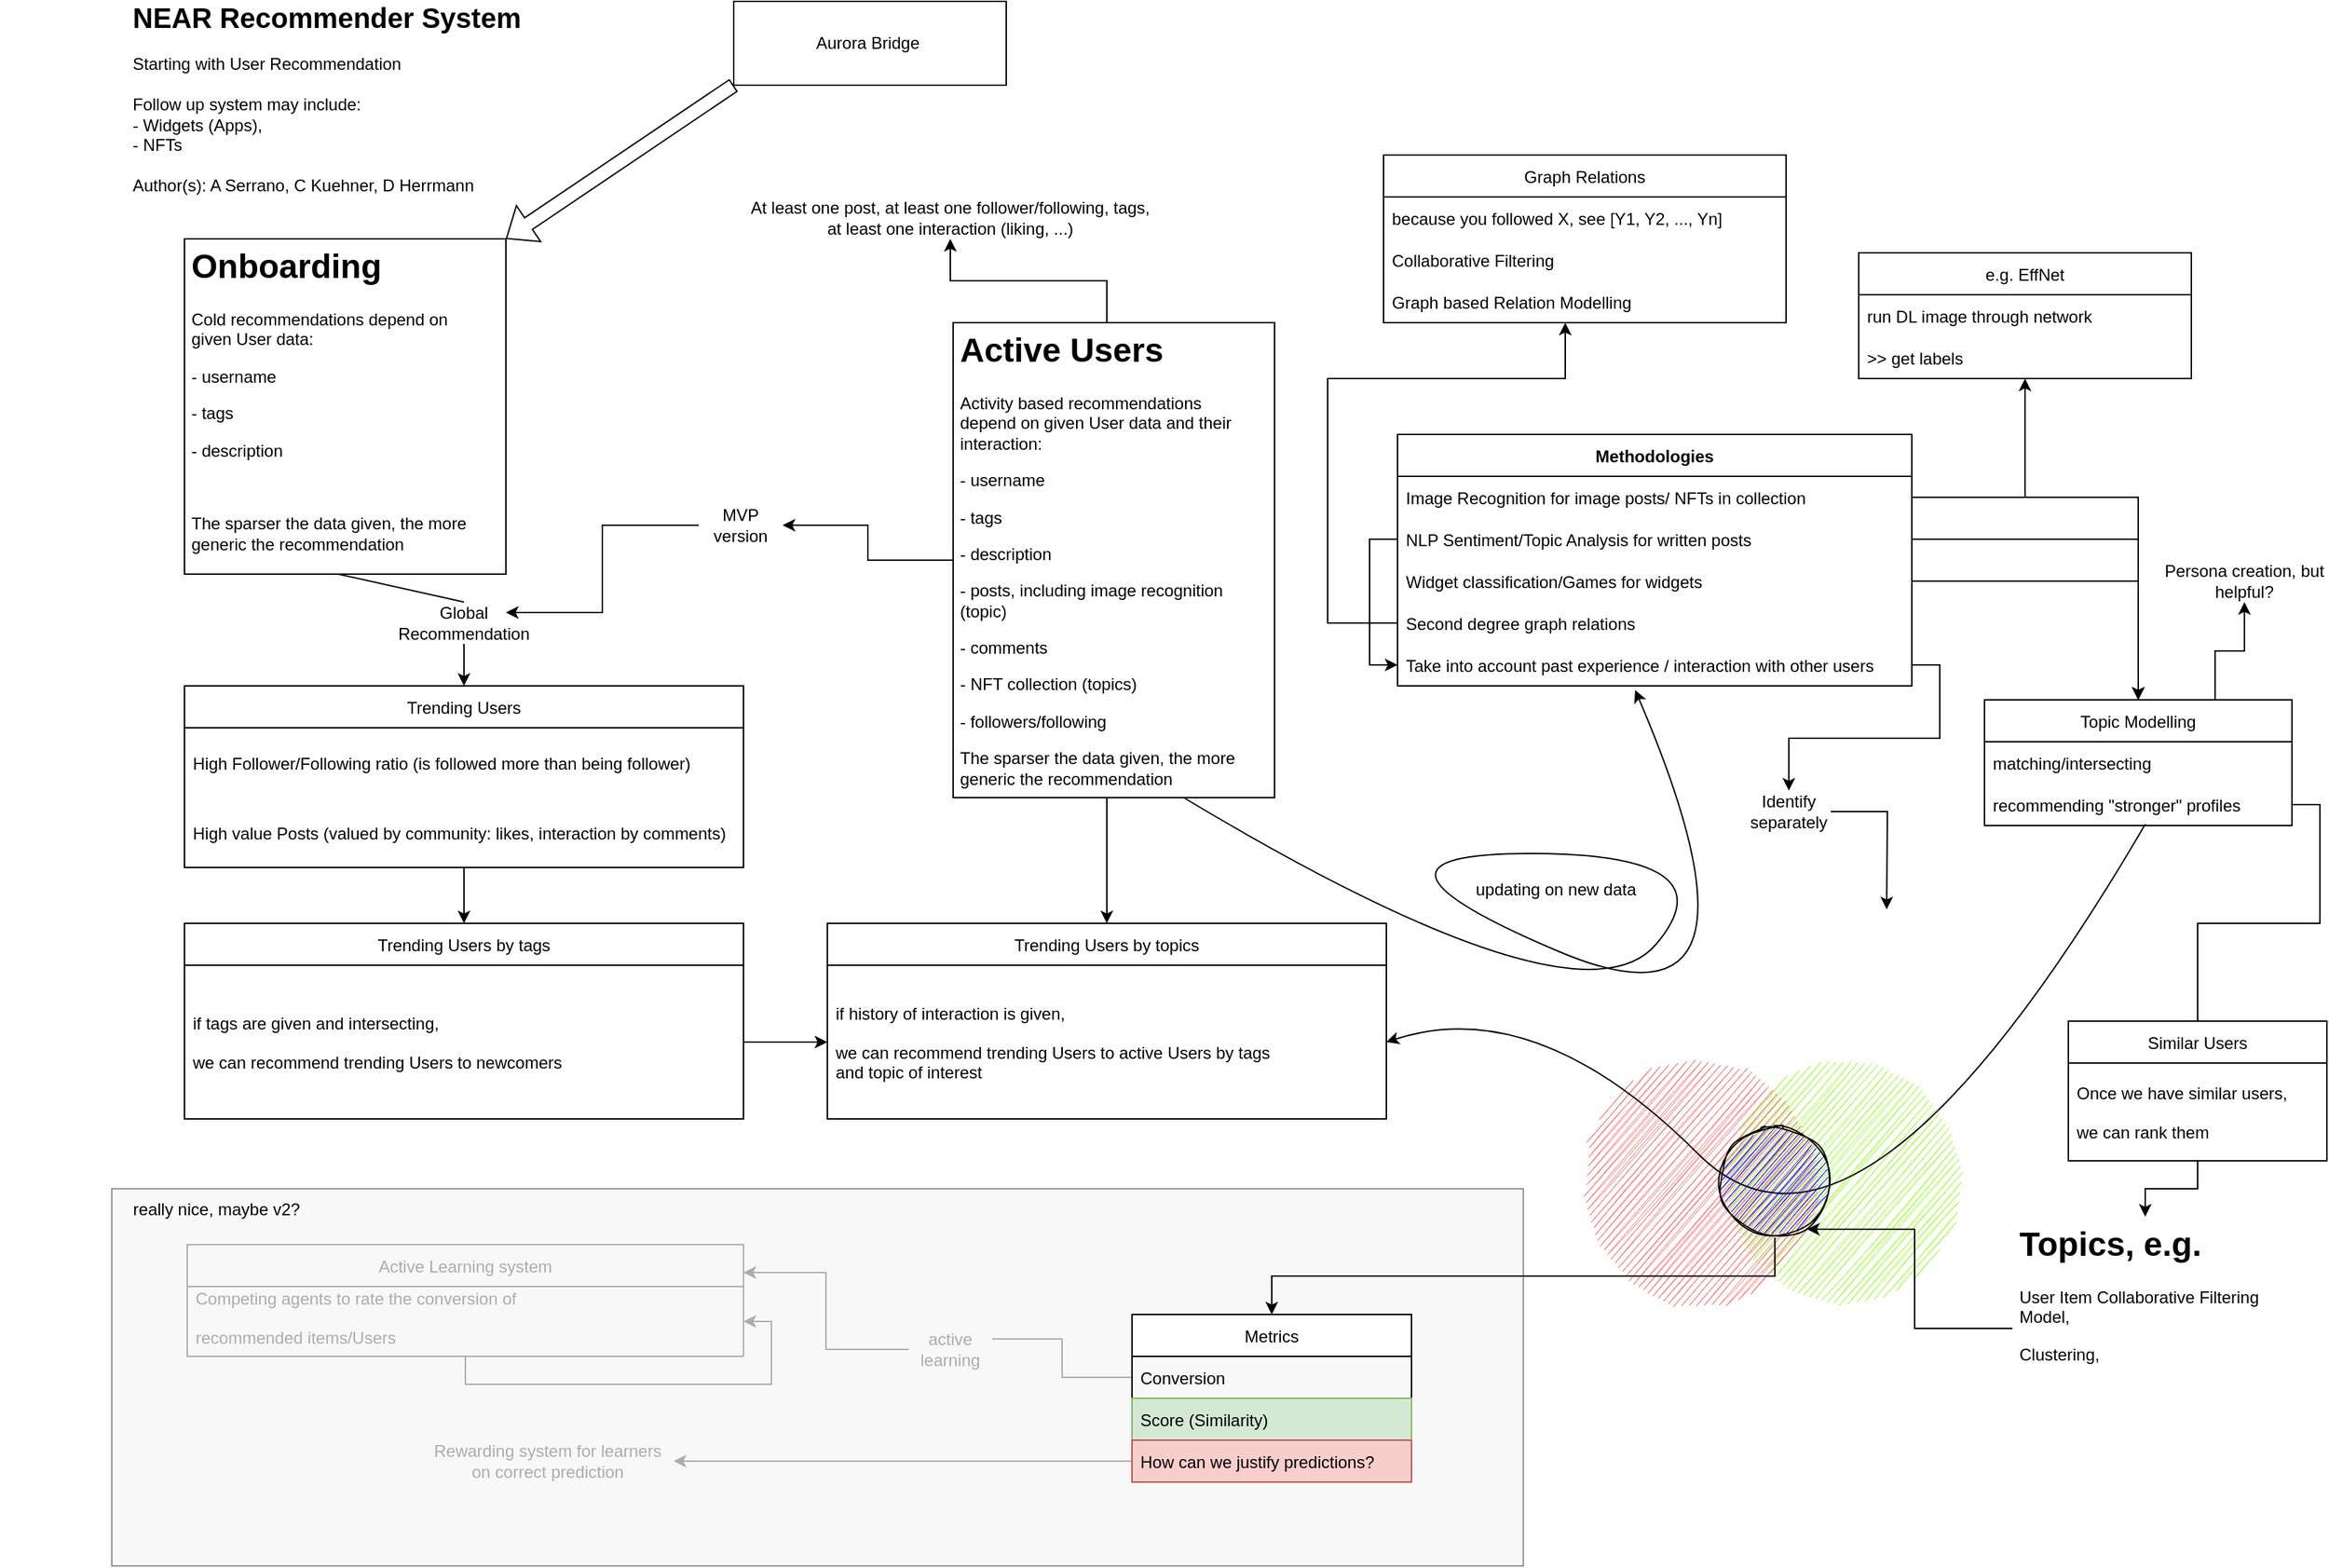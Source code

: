<mxfile version="21.1.5" type="github" pages="2">
  <diagram id="LrehfFlCL_miOeviWvcQ" name="Main">
    <mxGraphModel dx="4288" dy="1320" grid="1" gridSize="10" guides="1" tooltips="1" connect="1" arrows="1" fold="1" page="1" pageScale="1" pageWidth="1654" pageHeight="1169" math="0" shadow="0">
      <root>
        <mxCell id="0" />
        <mxCell id="1" parent="0" />
        <mxCell id="aVFXKrY4T-fykUxstb7x-1" style="edgeStyle=orthogonalEdgeStyle;rounded=0;orthogonalLoop=1;jettySize=auto;html=1;fontSize=12;" parent="1" source="aVFXKrY4T-fykUxstb7x-2" target="aVFXKrY4T-fykUxstb7x-7" edge="1">
          <mxGeometry relative="1" as="geometry">
            <mxPoint x="302" y="690" as="targetPoint" />
          </mxGeometry>
        </mxCell>
        <mxCell id="aVFXKrY4T-fykUxstb7x-2" value="Trending Users" style="swimlane;fontStyle=0;childLayout=stackLayout;horizontal=1;startSize=30;horizontalStack=0;resizeParent=1;resizeParentMax=0;resizeLast=0;collapsible=1;marginBottom=0;fontSize=12;" parent="1" vertex="1">
          <mxGeometry x="102" y="520" width="400" height="130" as="geometry" />
        </mxCell>
        <mxCell id="aVFXKrY4T-fykUxstb7x-3" value="High Follower/Following ratio (is followed more than being follower)" style="text;strokeColor=none;fillColor=none;align=left;verticalAlign=middle;spacingLeft=4;spacingRight=4;overflow=hidden;points=[[0,0.5],[1,0.5]];portConstraint=eastwest;rotatable=0;fontSize=12;" parent="aVFXKrY4T-fykUxstb7x-2" vertex="1">
          <mxGeometry y="30" width="400" height="50" as="geometry" />
        </mxCell>
        <mxCell id="aVFXKrY4T-fykUxstb7x-4" value="High value Posts (valued by community: likes, interaction by comments)" style="text;strokeColor=none;fillColor=none;align=left;verticalAlign=middle;spacingLeft=4;spacingRight=4;overflow=hidden;points=[[0,0.5],[1,0.5]];portConstraint=eastwest;rotatable=0;fontSize=12;" parent="aVFXKrY4T-fykUxstb7x-2" vertex="1">
          <mxGeometry y="80" width="400" height="50" as="geometry" />
        </mxCell>
        <mxCell id="aVFXKrY4T-fykUxstb7x-5" value="&lt;div&gt;&lt;b&gt;&lt;font style=&quot;font-size: 20px;&quot;&gt;NEAR Recommender System&lt;br&gt;&lt;/font&gt;&lt;/b&gt;&lt;/div&gt;&lt;div&gt;&lt;br&gt;&lt;/div&gt;&lt;div&gt;Starting with User Recommendation&lt;/div&gt;&lt;div&gt;&lt;br&gt;&lt;/div&gt;&lt;div&gt;Follow up system may include:&lt;/div&gt;&lt;div&gt;- Widgets (Apps),&lt;/div&gt;&lt;div&gt;- NFTs&lt;/div&gt;&lt;div&gt;&lt;br&gt;&lt;/div&gt;&lt;div&gt;Author(s): A Serrano, C Kuehner, D Herrmann&lt;br&gt;&lt;/div&gt;" style="text;html=1;strokeColor=none;fillColor=none;spacing=5;spacingTop=-20;whiteSpace=wrap;overflow=hidden;rounded=0;fontSize=12;" parent="1" vertex="1">
          <mxGeometry x="60" y="40" width="300" height="140" as="geometry" />
        </mxCell>
        <mxCell id="aVFXKrY4T-fykUxstb7x-6" value="" style="endArrow=classic;html=1;rounded=0;fontSize=12;entryX=0.5;entryY=0;entryDx=0;entryDy=0;exitX=0.5;exitY=1;exitDx=0;exitDy=0;startArrow=none;" parent="1" source="aVFXKrY4T-fykUxstb7x-50" target="aVFXKrY4T-fykUxstb7x-2" edge="1">
          <mxGeometry width="50" height="50" relative="1" as="geometry">
            <mxPoint x="402" y="420" as="sourcePoint" />
            <mxPoint x="452" y="370" as="targetPoint" />
          </mxGeometry>
        </mxCell>
        <mxCell id="aVFXKrY4T-fykUxstb7x-7" value="Trending Users by tags" style="swimlane;fontStyle=0;childLayout=stackLayout;horizontal=1;startSize=30;horizontalStack=0;resizeParent=1;resizeParentMax=0;resizeLast=0;collapsible=1;marginBottom=0;fontSize=12;" parent="1" vertex="1">
          <mxGeometry x="102" y="690" width="400" height="140" as="geometry" />
        </mxCell>
        <mxCell id="aVFXKrY4T-fykUxstb7x-8" value="if tags are given and intersecting, &#xa;&#xa;we can recommend trending Users to newcomers" style="text;strokeColor=none;fillColor=none;align=left;verticalAlign=middle;spacingLeft=4;spacingRight=4;overflow=hidden;points=[[0,0.5],[1,0.5]];portConstraint=eastwest;rotatable=0;fontSize=12;" parent="aVFXKrY4T-fykUxstb7x-7" vertex="1">
          <mxGeometry y="30" width="400" height="110" as="geometry" />
        </mxCell>
        <mxCell id="aVFXKrY4T-fykUxstb7x-9" value="Trending Users by topics" style="swimlane;fontStyle=0;childLayout=stackLayout;horizontal=1;startSize=30;horizontalStack=0;resizeParent=1;resizeParentMax=0;resizeLast=0;collapsible=1;marginBottom=0;fontSize=12;" parent="1" vertex="1">
          <mxGeometry x="562" y="690" width="400" height="140" as="geometry" />
        </mxCell>
        <mxCell id="aVFXKrY4T-fykUxstb7x-10" value="if history of interaction is given, &#xa;&#xa;we can recommend trending Users to active Users by tags&#xa;and topic of interest" style="text;strokeColor=none;fillColor=none;align=left;verticalAlign=middle;spacingLeft=4;spacingRight=4;overflow=hidden;points=[[0,0.5],[1,0.5]];portConstraint=eastwest;rotatable=0;fontSize=12;" parent="aVFXKrY4T-fykUxstb7x-9" vertex="1">
          <mxGeometry y="30" width="400" height="110" as="geometry" />
        </mxCell>
        <mxCell id="aVFXKrY4T-fykUxstb7x-11" style="edgeStyle=orthogonalEdgeStyle;rounded=0;orthogonalLoop=1;jettySize=auto;html=1;fontSize=12;" parent="1" source="aVFXKrY4T-fykUxstb7x-8" target="aVFXKrY4T-fykUxstb7x-10" edge="1">
          <mxGeometry relative="1" as="geometry" />
        </mxCell>
        <mxCell id="aVFXKrY4T-fykUxstb7x-12" style="edgeStyle=orthogonalEdgeStyle;rounded=0;orthogonalLoop=1;jettySize=auto;html=1;fontSize=12;" parent="1" source="aVFXKrY4T-fykUxstb7x-44" target="aVFXKrY4T-fykUxstb7x-9" edge="1">
          <mxGeometry relative="1" as="geometry" />
        </mxCell>
        <mxCell id="aVFXKrY4T-fykUxstb7x-13" value="Active Learning system" style="swimlane;fontStyle=0;childLayout=stackLayout;horizontal=1;startSize=30;horizontalStack=0;resizeParent=1;resizeParentMax=0;resizeLast=0;collapsible=1;marginBottom=0;fontSize=12;shadow=0;sketch=0;swimlaneLine=1;glass=0;" parent="1" vertex="1">
          <mxGeometry x="104" y="920" width="398" height="80" as="geometry" />
        </mxCell>
        <mxCell id="aVFXKrY4T-fykUxstb7x-14" value="Competing agents to rate the conversion of &#xa;&#xa;recommended items/Users&#xa;" style="text;strokeColor=none;fillColor=none;align=left;verticalAlign=middle;spacingLeft=4;spacingRight=4;overflow=hidden;points=[[0,0.5],[1,0.5]];portConstraint=eastwest;rotatable=0;fontSize=12;" parent="aVFXKrY4T-fykUxstb7x-13" vertex="1">
          <mxGeometry y="30" width="398" height="50" as="geometry" />
        </mxCell>
        <mxCell id="aVFXKrY4T-fykUxstb7x-15" style="edgeStyle=orthogonalEdgeStyle;rounded=0;orthogonalLoop=1;jettySize=auto;html=1;fontSize=12;" parent="aVFXKrY4T-fykUxstb7x-13" source="aVFXKrY4T-fykUxstb7x-13" target="aVFXKrY4T-fykUxstb7x-14" edge="1">
          <mxGeometry relative="1" as="geometry" />
        </mxCell>
        <mxCell id="aVFXKrY4T-fykUxstb7x-16" value="Methodologies" style="swimlane;fontStyle=1;childLayout=stackLayout;horizontal=1;startSize=30;horizontalStack=0;resizeParent=1;resizeParentMax=0;resizeLast=0;collapsible=1;marginBottom=0;fontSize=12;" parent="1" vertex="1">
          <mxGeometry x="970" y="340" width="368" height="180" as="geometry" />
        </mxCell>
        <mxCell id="aVFXKrY4T-fykUxstb7x-17" value="Image Recognition for image posts/ NFTs in collection" style="text;strokeColor=none;fillColor=none;align=left;verticalAlign=middle;spacingLeft=4;spacingRight=4;overflow=hidden;points=[[0,0.5],[1,0.5]];portConstraint=eastwest;rotatable=0;fontSize=12;" parent="aVFXKrY4T-fykUxstb7x-16" vertex="1">
          <mxGeometry y="30" width="368" height="30" as="geometry" />
        </mxCell>
        <mxCell id="aVFXKrY4T-fykUxstb7x-18" style="edgeStyle=orthogonalEdgeStyle;rounded=0;orthogonalLoop=1;jettySize=auto;html=1;entryX=0;entryY=0.5;entryDx=0;entryDy=0;fontSize=12;" parent="aVFXKrY4T-fykUxstb7x-16" source="aVFXKrY4T-fykUxstb7x-19" target="aVFXKrY4T-fykUxstb7x-22" edge="1">
          <mxGeometry relative="1" as="geometry" />
        </mxCell>
        <mxCell id="aVFXKrY4T-fykUxstb7x-19" value="NLP Sentiment/Topic Analysis for written posts" style="text;strokeColor=none;fillColor=none;align=left;verticalAlign=middle;spacingLeft=4;spacingRight=4;overflow=hidden;points=[[0,0.5],[1,0.5]];portConstraint=eastwest;rotatable=0;fontSize=12;" parent="aVFXKrY4T-fykUxstb7x-16" vertex="1">
          <mxGeometry y="60" width="368" height="30" as="geometry" />
        </mxCell>
        <mxCell id="aVFXKrY4T-fykUxstb7x-20" value="Widget classification/Games for widgets" style="text;strokeColor=none;fillColor=none;align=left;verticalAlign=middle;spacingLeft=4;spacingRight=4;overflow=hidden;points=[[0,0.5],[1,0.5]];portConstraint=eastwest;rotatable=0;fontSize=12;" parent="aVFXKrY4T-fykUxstb7x-16" vertex="1">
          <mxGeometry y="90" width="368" height="30" as="geometry" />
        </mxCell>
        <mxCell id="aVFXKrY4T-fykUxstb7x-21" value="Second degree graph relations" style="text;strokeColor=none;fillColor=none;align=left;verticalAlign=middle;spacingLeft=4;spacingRight=4;overflow=hidden;points=[[0,0.5],[1,0.5]];portConstraint=eastwest;rotatable=0;fontSize=12;" parent="aVFXKrY4T-fykUxstb7x-16" vertex="1">
          <mxGeometry y="120" width="368" height="30" as="geometry" />
        </mxCell>
        <mxCell id="aVFXKrY4T-fykUxstb7x-22" value="Take into account past experience / interaction with other users" style="text;strokeColor=none;fillColor=none;align=left;verticalAlign=middle;spacingLeft=4;spacingRight=4;overflow=hidden;points=[[0,0.5],[1,0.5]];portConstraint=eastwest;rotatable=0;fontSize=12;" parent="aVFXKrY4T-fykUxstb7x-16" vertex="1">
          <mxGeometry y="150" width="368" height="30" as="geometry" />
        </mxCell>
        <mxCell id="aVFXKrY4T-fykUxstb7x-23" style="edgeStyle=orthogonalEdgeStyle;rounded=0;orthogonalLoop=1;jettySize=auto;html=1;exitX=0.75;exitY=0;exitDx=0;exitDy=0;fontSize=12;" parent="1" source="aVFXKrY4T-fykUxstb7x-24" target="aVFXKrY4T-fykUxstb7x-66" edge="1">
          <mxGeometry relative="1" as="geometry">
            <mxPoint x="1600" y="470" as="targetPoint" />
          </mxGeometry>
        </mxCell>
        <mxCell id="aVFXKrY4T-fykUxstb7x-24" value="Topic Modelling" style="swimlane;fontStyle=0;childLayout=stackLayout;horizontal=1;startSize=30;horizontalStack=0;resizeParent=1;resizeParentMax=0;resizeLast=0;collapsible=1;marginBottom=0;fontSize=12;" parent="1" vertex="1">
          <mxGeometry x="1390" y="530" width="220" height="90" as="geometry" />
        </mxCell>
        <mxCell id="aVFXKrY4T-fykUxstb7x-25" value="matching/intersecting" style="text;strokeColor=none;fillColor=none;align=left;verticalAlign=middle;spacingLeft=4;spacingRight=4;overflow=hidden;points=[[0,0.5],[1,0.5]];portConstraint=eastwest;rotatable=0;fontSize=12;" parent="aVFXKrY4T-fykUxstb7x-24" vertex="1">
          <mxGeometry y="30" width="220" height="30" as="geometry" />
        </mxCell>
        <mxCell id="aVFXKrY4T-fykUxstb7x-26" value="recommending &quot;stronger&quot; profiles" style="text;strokeColor=none;fillColor=none;align=left;verticalAlign=middle;spacingLeft=4;spacingRight=4;overflow=hidden;points=[[0,0.5],[1,0.5]];portConstraint=eastwest;rotatable=0;fontSize=12;" parent="aVFXKrY4T-fykUxstb7x-24" vertex="1">
          <mxGeometry y="60" width="220" height="30" as="geometry" />
        </mxCell>
        <mxCell id="aVFXKrY4T-fykUxstb7x-27" style="edgeStyle=orthogonalEdgeStyle;rounded=0;orthogonalLoop=1;jettySize=auto;html=1;fontSize=12;" parent="1" source="aVFXKrY4T-fykUxstb7x-17" target="aVFXKrY4T-fykUxstb7x-24" edge="1">
          <mxGeometry relative="1" as="geometry" />
        </mxCell>
        <mxCell id="aVFXKrY4T-fykUxstb7x-28" style="edgeStyle=orthogonalEdgeStyle;rounded=0;orthogonalLoop=1;jettySize=auto;html=1;entryX=0.5;entryY=0;entryDx=0;entryDy=0;fontSize=12;" parent="1" source="aVFXKrY4T-fykUxstb7x-19" target="aVFXKrY4T-fykUxstb7x-24" edge="1">
          <mxGeometry relative="1" as="geometry" />
        </mxCell>
        <mxCell id="aVFXKrY4T-fykUxstb7x-29" style="edgeStyle=orthogonalEdgeStyle;rounded=0;orthogonalLoop=1;jettySize=auto;html=1;entryX=0.5;entryY=0;entryDx=0;entryDy=0;fontSize=12;" parent="1" source="aVFXKrY4T-fykUxstb7x-20" target="aVFXKrY4T-fykUxstb7x-24" edge="1">
          <mxGeometry relative="1" as="geometry" />
        </mxCell>
        <mxCell id="aVFXKrY4T-fykUxstb7x-30" value="" style="ellipse;whiteSpace=wrap;html=1;aspect=fixed;fontSize=12;fillColor=#99FF33;strokeColor=none;sketch=1;" parent="1" vertex="1">
          <mxGeometry x="1204.617" y="790" width="170" height="170" as="geometry" />
        </mxCell>
        <mxCell id="aVFXKrY4T-fykUxstb7x-31" value="" style="ellipse;whiteSpace=wrap;html=1;aspect=fixed;fontSize=12;fillColor=#FF6666;strokeColor=none;sketch=1;" parent="1" vertex="1">
          <mxGeometry x="1100" y="790" width="170" height="170" as="geometry" />
        </mxCell>
        <mxCell id="aVFXKrY4T-fykUxstb7x-32" value="updating on new data" style="text;strokeColor=none;fillColor=none;align=left;verticalAlign=middle;spacingLeft=4;spacingRight=4;overflow=hidden;points=[[0,0.5],[1,0.5]];portConstraint=eastwest;rotatable=0;fontSize=12;" parent="1" vertex="1">
          <mxGeometry x="1020" y="650" width="220" height="30" as="geometry" />
        </mxCell>
        <mxCell id="aVFXKrY4T-fykUxstb7x-33" value="" style="curved=1;endArrow=classic;html=1;rounded=0;fontSize=12;exitX=0.75;exitY=1;exitDx=0;exitDy=0;entryX=0.462;entryY=1.1;entryDx=0;entryDy=0;entryPerimeter=0;" parent="1" source="aVFXKrY4T-fykUxstb7x-44" target="aVFXKrY4T-fykUxstb7x-22" edge="1">
          <mxGeometry width="50" height="50" relative="1" as="geometry">
            <mxPoint x="1070" y="790" as="sourcePoint" />
            <mxPoint x="1165.88" y="522.01" as="targetPoint" />
            <Array as="points">
              <mxPoint x="1100" y="770" />
              <mxPoint x="1210" y="640" />
              <mxPoint x="920" y="640" />
              <mxPoint x="1250" y="780" />
            </Array>
          </mxGeometry>
        </mxCell>
        <mxCell id="aVFXKrY4T-fykUxstb7x-34" value="" style="curved=1;endArrow=classic;html=1;rounded=0;fontSize=12;exitX=0.523;exitY=0.967;exitDx=0;exitDy=0;exitPerimeter=0;entryX=1;entryY=0.5;entryDx=0;entryDy=0;" parent="1" source="aVFXKrY4T-fykUxstb7x-26" target="aVFXKrY4T-fykUxstb7x-10" edge="1">
          <mxGeometry width="50" height="50" relative="1" as="geometry">
            <mxPoint x="1070" y="790" as="sourcePoint" />
            <mxPoint x="1120" y="740" as="targetPoint" />
            <Array as="points">
              <mxPoint x="1300" y="970" />
              <mxPoint x="1070" y="740" />
            </Array>
          </mxGeometry>
        </mxCell>
        <mxCell id="aVFXKrY4T-fykUxstb7x-35" value="" style="ellipse;whiteSpace=wrap;html=1;aspect=fixed;sketch=1;fontSize=12;fillColor=#0000FF;" parent="1" vertex="1">
          <mxGeometry x="1200" y="835" width="80" height="80" as="geometry" />
        </mxCell>
        <mxCell id="aVFXKrY4T-fykUxstb7x-36" style="edgeStyle=orthogonalEdgeStyle;rounded=0;orthogonalLoop=1;jettySize=auto;html=1;exitX=0;exitY=0.5;exitDx=0;exitDy=0;entryX=1;entryY=0.25;entryDx=0;entryDy=0;fontSize=12;startArrow=none;" parent="1" source="aVFXKrY4T-fykUxstb7x-48" target="aVFXKrY4T-fykUxstb7x-13" edge="1">
          <mxGeometry relative="1" as="geometry" />
        </mxCell>
        <mxCell id="aVFXKrY4T-fykUxstb7x-37" style="edgeStyle=orthogonalEdgeStyle;rounded=0;orthogonalLoop=1;jettySize=auto;html=1;fontSize=12;" parent="1" source="aVFXKrY4T-fykUxstb7x-21" target="aVFXKrY4T-fykUxstb7x-38" edge="1">
          <mxGeometry relative="1" as="geometry">
            <mxPoint x="980" y="150" as="targetPoint" />
            <Array as="points">
              <mxPoint x="920" y="475" />
              <mxPoint x="920" y="300" />
              <mxPoint x="1090" y="300" />
            </Array>
          </mxGeometry>
        </mxCell>
        <mxCell id="aVFXKrY4T-fykUxstb7x-38" value="Graph Relations" style="swimlane;fontStyle=0;childLayout=stackLayout;horizontal=1;startSize=30;horizontalStack=0;resizeParent=1;resizeParentMax=0;resizeLast=0;collapsible=1;marginBottom=0;shadow=0;glass=0;sketch=0;fontSize=12;fillColor=none;" parent="1" vertex="1">
          <mxGeometry x="960" y="140" width="288" height="120" as="geometry" />
        </mxCell>
        <mxCell id="aVFXKrY4T-fykUxstb7x-39" value="because you followed X, see [Y1, Y2, ..., Yn]" style="text;strokeColor=none;fillColor=none;align=left;verticalAlign=middle;spacingLeft=4;spacingRight=4;overflow=hidden;points=[[0,0.5],[1,0.5]];portConstraint=eastwest;rotatable=0;shadow=0;glass=0;sketch=0;fontSize=12;" parent="aVFXKrY4T-fykUxstb7x-38" vertex="1">
          <mxGeometry y="30" width="288" height="30" as="geometry" />
        </mxCell>
        <mxCell id="aVFXKrY4T-fykUxstb7x-40" value="Collaborative Filtering" style="text;strokeColor=none;fillColor=none;align=left;verticalAlign=middle;spacingLeft=4;spacingRight=4;overflow=hidden;points=[[0,0.5],[1,0.5]];portConstraint=eastwest;rotatable=0;shadow=0;glass=0;sketch=0;fontSize=12;" parent="aVFXKrY4T-fykUxstb7x-38" vertex="1">
          <mxGeometry y="60" width="288" height="30" as="geometry" />
        </mxCell>
        <mxCell id="aVFXKrY4T-fykUxstb7x-41" value="Graph based Relation Modelling" style="text;strokeColor=none;fillColor=none;align=left;verticalAlign=middle;spacingLeft=4;spacingRight=4;overflow=hidden;points=[[0,0.5],[1,0.5]];portConstraint=eastwest;rotatable=0;shadow=0;glass=0;sketch=0;fontSize=12;" parent="aVFXKrY4T-fykUxstb7x-38" vertex="1">
          <mxGeometry y="90" width="288" height="30" as="geometry" />
        </mxCell>
        <mxCell id="aVFXKrY4T-fykUxstb7x-42" value="" style="group" parent="1" vertex="1" connectable="0">
          <mxGeometry x="652" y="260" width="230" height="340" as="geometry" />
        </mxCell>
        <mxCell id="aVFXKrY4T-fykUxstb7x-43" value="" style="rounded=0;whiteSpace=wrap;html=1;fontSize=12;" parent="aVFXKrY4T-fykUxstb7x-42" vertex="1">
          <mxGeometry width="230" height="340" as="geometry" />
        </mxCell>
        <mxCell id="aVFXKrY4T-fykUxstb7x-44" value="&lt;h1&gt;Active Users&lt;br&gt;&lt;/h1&gt;&lt;p&gt;Activity based recommendations depend on given User data and their interaction:&lt;/p&gt;&lt;p&gt;- username &lt;br&gt;&lt;/p&gt;&lt;p&gt;- tags&lt;/p&gt;&lt;p&gt;- description&lt;/p&gt;&lt;p&gt;- posts, including image recognition (topic)&lt;br&gt;&lt;/p&gt;&lt;p&gt;- comments&lt;/p&gt;&lt;p&gt;- NFT collection (topics)&lt;/p&gt;&lt;p&gt;- followers/following&lt;br&gt;&lt;/p&gt;The sparser the data given, the more generic the recommendation" style="text;html=1;strokeColor=none;fillColor=none;spacing=5;spacingTop=-20;whiteSpace=wrap;overflow=hidden;rounded=0;fontSize=12;" parent="aVFXKrY4T-fykUxstb7x-42" vertex="1">
          <mxGeometry width="220" height="340" as="geometry" />
        </mxCell>
        <mxCell id="aVFXKrY4T-fykUxstb7x-45" value="" style="group" parent="1" vertex="1" connectable="0">
          <mxGeometry x="102" y="200" width="230" height="240" as="geometry" />
        </mxCell>
        <mxCell id="aVFXKrY4T-fykUxstb7x-46" value="" style="rounded=0;whiteSpace=wrap;html=1;fontSize=12;" parent="aVFXKrY4T-fykUxstb7x-45" vertex="1">
          <mxGeometry width="230" height="240" as="geometry" />
        </mxCell>
        <mxCell id="aVFXKrY4T-fykUxstb7x-47" value="&lt;h1&gt;Onboarding&lt;/h1&gt;&lt;p&gt;Cold recommendations depend on given User data:&lt;/p&gt;&lt;p&gt;- username &lt;br&gt;&lt;/p&gt;&lt;p&gt;- tags&lt;/p&gt;&lt;p&gt;- description&lt;/p&gt;&lt;p&gt;&lt;br&gt;&lt;/p&gt;The sparser the data given, the more generic the recommendation" style="text;html=1;strokeColor=none;fillColor=none;spacing=5;spacingTop=-20;whiteSpace=wrap;overflow=hidden;rounded=0;fontSize=12;" parent="aVFXKrY4T-fykUxstb7x-45" vertex="1">
          <mxGeometry width="220" height="240" as="geometry" />
        </mxCell>
        <mxCell id="aVFXKrY4T-fykUxstb7x-48" value="active learning" style="text;html=1;strokeColor=none;fillColor=none;align=center;verticalAlign=middle;whiteSpace=wrap;rounded=0;shadow=0;glass=0;sketch=0;fontSize=12;" parent="1" vertex="1">
          <mxGeometry x="620" y="980" width="60" height="30" as="geometry" />
        </mxCell>
        <mxCell id="aVFXKrY4T-fykUxstb7x-49" value="" style="edgeStyle=orthogonalEdgeStyle;rounded=0;orthogonalLoop=1;jettySize=auto;html=1;exitX=0;exitY=0.5;exitDx=0;exitDy=0;entryX=1;entryY=0.25;entryDx=0;entryDy=0;fontSize=12;endArrow=none;" parent="1" source="aVFXKrY4T-fykUxstb7x-78" target="aVFXKrY4T-fykUxstb7x-48" edge="1">
          <mxGeometry relative="1" as="geometry">
            <mxPoint x="780" y="1015" as="sourcePoint" />
            <mxPoint x="502" y="940" as="targetPoint" />
          </mxGeometry>
        </mxCell>
        <mxCell id="aVFXKrY4T-fykUxstb7x-50" value="Global Recommendation" style="text;html=1;strokeColor=none;fillColor=none;align=center;verticalAlign=middle;whiteSpace=wrap;rounded=0;shadow=0;glass=0;sketch=0;fontSize=12;" parent="1" vertex="1">
          <mxGeometry x="272" y="460" width="60" height="30" as="geometry" />
        </mxCell>
        <mxCell id="aVFXKrY4T-fykUxstb7x-51" value="" style="endArrow=none;html=1;rounded=0;fontSize=12;entryX=0.5;entryY=0;entryDx=0;entryDy=0;exitX=0.5;exitY=1;exitDx=0;exitDy=0;" parent="1" source="aVFXKrY4T-fykUxstb7x-47" target="aVFXKrY4T-fykUxstb7x-50" edge="1">
          <mxGeometry width="50" height="50" relative="1" as="geometry">
            <mxPoint x="212" y="440" as="sourcePoint" />
            <mxPoint x="302" y="520" as="targetPoint" />
          </mxGeometry>
        </mxCell>
        <mxCell id="aVFXKrY4T-fykUxstb7x-52" style="edgeStyle=orthogonalEdgeStyle;rounded=0;orthogonalLoop=1;jettySize=auto;html=1;fontSize=12;" parent="1" source="aVFXKrY4T-fykUxstb7x-17" target="aVFXKrY4T-fykUxstb7x-53" edge="1">
          <mxGeometry relative="1" as="geometry">
            <mxPoint x="1390" y="290" as="targetPoint" />
          </mxGeometry>
        </mxCell>
        <mxCell id="aVFXKrY4T-fykUxstb7x-53" value="e.g. EffNet" style="swimlane;fontStyle=0;childLayout=stackLayout;horizontal=1;startSize=30;horizontalStack=0;resizeParent=1;resizeParentMax=0;resizeLast=0;collapsible=1;marginBottom=0;shadow=0;glass=0;sketch=0;fontSize=12;fillColor=none;" parent="1" vertex="1">
          <mxGeometry x="1300" y="210" width="238" height="90" as="geometry" />
        </mxCell>
        <mxCell id="aVFXKrY4T-fykUxstb7x-54" value="run DL image through network" style="text;strokeColor=none;fillColor=none;align=left;verticalAlign=middle;spacingLeft=4;spacingRight=4;overflow=hidden;points=[[0,0.5],[1,0.5]];portConstraint=eastwest;rotatable=0;shadow=0;glass=0;sketch=0;fontSize=12;" parent="aVFXKrY4T-fykUxstb7x-53" vertex="1">
          <mxGeometry y="30" width="238" height="30" as="geometry" />
        </mxCell>
        <mxCell id="aVFXKrY4T-fykUxstb7x-55" value="&gt;&gt; get labels" style="text;strokeColor=none;fillColor=none;align=left;verticalAlign=middle;spacingLeft=4;spacingRight=4;overflow=hidden;points=[[0,0.5],[1,0.5]];portConstraint=eastwest;rotatable=0;shadow=0;glass=0;sketch=0;fontSize=12;" parent="aVFXKrY4T-fykUxstb7x-53" vertex="1">
          <mxGeometry y="60" width="238" height="30" as="geometry" />
        </mxCell>
        <mxCell id="aVFXKrY4T-fykUxstb7x-56" style="edgeStyle=orthogonalEdgeStyle;rounded=0;orthogonalLoop=1;jettySize=auto;html=1;fontSize=12;entryX=0.959;entryY=0.7;entryDx=0;entryDy=0;entryPerimeter=0;" parent="1" source="aVFXKrY4T-fykUxstb7x-57" target="aVFXKrY4T-fykUxstb7x-31" edge="1">
          <mxGeometry relative="1" as="geometry">
            <mxPoint x="1330" y="980" as="targetPoint" />
          </mxGeometry>
        </mxCell>
        <mxCell id="aVFXKrY4T-fykUxstb7x-57" value="&lt;h1&gt;Topics, e.g.&lt;br&gt;&lt;/h1&gt;&lt;p&gt;User Item Collaborative Filtering Model, &lt;br&gt;&lt;/p&gt;&lt;p&gt;Clustering,&lt;br&gt;&lt;/p&gt;" style="text;html=1;strokeColor=none;fillColor=none;spacing=5;spacingTop=-20;whiteSpace=wrap;overflow=hidden;rounded=0;shadow=0;glass=0;sketch=0;fontSize=12;" parent="1" vertex="1">
          <mxGeometry x="1410" y="900" width="190" height="160" as="geometry" />
        </mxCell>
        <mxCell id="aVFXKrY4T-fykUxstb7x-58" style="edgeStyle=orthogonalEdgeStyle;rounded=0;orthogonalLoop=1;jettySize=auto;html=1;entryX=0.5;entryY=0;entryDx=0;entryDy=0;fontSize=12;" parent="1" source="aVFXKrY4T-fykUxstb7x-59" target="aVFXKrY4T-fykUxstb7x-57" edge="1">
          <mxGeometry relative="1" as="geometry" />
        </mxCell>
        <mxCell id="aVFXKrY4T-fykUxstb7x-59" value="Similar Users" style="swimlane;fontStyle=0;childLayout=stackLayout;horizontal=1;startSize=30;horizontalStack=0;resizeParent=1;resizeParentMax=0;resizeLast=0;collapsible=1;marginBottom=0;shadow=0;glass=0;sketch=0;fontSize=12;fillColor=none;" parent="1" vertex="1">
          <mxGeometry x="1450" y="760" width="185" height="100" as="geometry" />
        </mxCell>
        <mxCell id="aVFXKrY4T-fykUxstb7x-60" value="Once we have similar users, &#xa;&#xa;we can rank them" style="text;strokeColor=none;fillColor=none;align=left;verticalAlign=middle;spacingLeft=4;spacingRight=4;overflow=hidden;points=[[0,0.5],[1,0.5]];portConstraint=eastwest;rotatable=0;shadow=0;glass=0;sketch=0;fontSize=12;" parent="aVFXKrY4T-fykUxstb7x-59" vertex="1">
          <mxGeometry y="30" width="185" height="70" as="geometry" />
        </mxCell>
        <mxCell id="aVFXKrY4T-fykUxstb7x-61" value="" style="edgeStyle=orthogonalEdgeStyle;rounded=0;orthogonalLoop=1;jettySize=auto;html=1;fontSize=12;endArrow=none;" parent="1" source="aVFXKrY4T-fykUxstb7x-26" target="aVFXKrY4T-fykUxstb7x-59" edge="1">
          <mxGeometry relative="1" as="geometry">
            <mxPoint x="1562" y="655" as="sourcePoint" />
            <mxPoint x="1505" y="900" as="targetPoint" />
          </mxGeometry>
        </mxCell>
        <mxCell id="aVFXKrY4T-fykUxstb7x-62" style="edgeStyle=orthogonalEdgeStyle;rounded=0;orthogonalLoop=1;jettySize=auto;html=1;entryX=1;entryY=0.25;entryDx=0;entryDy=0;fontSize=12;startArrow=none;" parent="1" source="aVFXKrY4T-fykUxstb7x-63" target="aVFXKrY4T-fykUxstb7x-50" edge="1">
          <mxGeometry relative="1" as="geometry" />
        </mxCell>
        <mxCell id="aVFXKrY4T-fykUxstb7x-63" value="MVP version" style="text;html=1;strokeColor=none;fillColor=none;align=center;verticalAlign=middle;whiteSpace=wrap;rounded=0;shadow=0;glass=0;sketch=0;fontSize=12;" parent="1" vertex="1">
          <mxGeometry x="470" y="390" width="60" height="30" as="geometry" />
        </mxCell>
        <mxCell id="aVFXKrY4T-fykUxstb7x-64" style="edgeStyle=orthogonalEdgeStyle;rounded=0;orthogonalLoop=1;jettySize=auto;html=1;fontSize=12;entryX=0.5;entryY=1;entryDx=0;entryDy=0;" parent="1" source="aVFXKrY4T-fykUxstb7x-44" target="aVFXKrY4T-fykUxstb7x-65" edge="1">
          <mxGeometry relative="1" as="geometry">
            <mxPoint x="762" y="170" as="targetPoint" />
          </mxGeometry>
        </mxCell>
        <mxCell id="aVFXKrY4T-fykUxstb7x-65" value="&lt;div&gt;At least one post, at least one follower/following, tags,&lt;/div&gt;&lt;div&gt;at least one interaction (liking, ...)&lt;br&gt;&lt;/div&gt;" style="text;html=1;strokeColor=none;fillColor=none;align=center;verticalAlign=middle;whiteSpace=wrap;rounded=0;shadow=0;glass=0;sketch=0;fontSize=12;" parent="1" vertex="1">
          <mxGeometry x="499" y="170" width="302" height="30" as="geometry" />
        </mxCell>
        <mxCell id="aVFXKrY4T-fykUxstb7x-66" value="Persona creation, but helpful?" style="text;html=1;strokeColor=none;fillColor=none;align=center;verticalAlign=middle;whiteSpace=wrap;rounded=0;shadow=0;glass=0;sketch=0;fontSize=12;" parent="1" vertex="1">
          <mxGeometry x="1517" y="430" width="118" height="30" as="geometry" />
        </mxCell>
        <mxCell id="aVFXKrY4T-fykUxstb7x-67" style="edgeStyle=orthogonalEdgeStyle;rounded=0;orthogonalLoop=1;jettySize=auto;html=1;entryX=1;entryY=0.5;entryDx=0;entryDy=0;fontSize=12;" parent="1" source="aVFXKrY4T-fykUxstb7x-44" target="aVFXKrY4T-fykUxstb7x-63" edge="1">
          <mxGeometry relative="1" as="geometry" />
        </mxCell>
        <mxCell id="aVFXKrY4T-fykUxstb7x-68" value="" style="shape=flexArrow;endArrow=classic;html=1;rounded=0;fontSize=12;entryX=1;entryY=0;entryDx=0;entryDy=0;exitX=0;exitY=1;exitDx=0;exitDy=0;" parent="1" source="aVFXKrY4T-fykUxstb7x-69" target="aVFXKrY4T-fykUxstb7x-46" edge="1">
          <mxGeometry width="50" height="50" relative="1" as="geometry">
            <mxPoint x="500" y="60" as="sourcePoint" />
            <mxPoint x="420" y="85" as="targetPoint" />
          </mxGeometry>
        </mxCell>
        <mxCell id="aVFXKrY4T-fykUxstb7x-69" value="" style="rounded=0;whiteSpace=wrap;html=1;shadow=0;glass=0;sketch=0;fontSize=12;fillColor=none;" parent="1" vertex="1">
          <mxGeometry x="495" y="30" width="195" height="60" as="geometry" />
        </mxCell>
        <mxCell id="aVFXKrY4T-fykUxstb7x-70" style="edgeStyle=orthogonalEdgeStyle;rounded=0;orthogonalLoop=1;jettySize=auto;html=1;fontSize=12;" parent="1" source="aVFXKrY4T-fykUxstb7x-22" target="aVFXKrY4T-fykUxstb7x-72" edge="1">
          <mxGeometry relative="1" as="geometry">
            <mxPoint x="1250" y="610" as="targetPoint" />
          </mxGeometry>
        </mxCell>
        <mxCell id="aVFXKrY4T-fykUxstb7x-71" style="edgeStyle=orthogonalEdgeStyle;rounded=0;orthogonalLoop=1;jettySize=auto;html=1;fontSize=12;" parent="1" source="aVFXKrY4T-fykUxstb7x-72" edge="1">
          <mxGeometry relative="1" as="geometry">
            <mxPoint x="1320" y="680" as="targetPoint" />
          </mxGeometry>
        </mxCell>
        <mxCell id="aVFXKrY4T-fykUxstb7x-72" value="Identify separately" style="text;html=1;strokeColor=none;fillColor=none;align=center;verticalAlign=middle;whiteSpace=wrap;rounded=0;shadow=0;glass=0;sketch=0;fontSize=12;" parent="1" vertex="1">
          <mxGeometry x="1220" y="595" width="60" height="30" as="geometry" />
        </mxCell>
        <mxCell id="aVFXKrY4T-fykUxstb7x-73" style="edgeStyle=orthogonalEdgeStyle;rounded=0;orthogonalLoop=1;jettySize=auto;html=1;fontSize=12;" parent="1" source="aVFXKrY4T-fykUxstb7x-80" target="aVFXKrY4T-fykUxstb7x-74" edge="1">
          <mxGeometry relative="1" as="geometry">
            <mxPoint x="420" y="1080" as="targetPoint" />
          </mxGeometry>
        </mxCell>
        <mxCell id="aVFXKrY4T-fykUxstb7x-74" value="Rewarding system for learners on correct prediction" style="text;html=1;strokeColor=none;fillColor=none;align=center;verticalAlign=middle;whiteSpace=wrap;rounded=0;shadow=0;glass=0;sketch=0;fontSize=12;" parent="1" vertex="1">
          <mxGeometry x="272" y="1060" width="180" height="30" as="geometry" />
        </mxCell>
        <mxCell id="aVFXKrY4T-fykUxstb7x-75" value="" style="rounded=0;whiteSpace=wrap;html=1;shadow=0;glass=0;sketch=0;fontSize=12;fillColor=#f5f5f5;fontColor=#333333;strokeColor=#666666;opacity=70;" parent="1" vertex="1">
          <mxGeometry x="50" y="880" width="1010" height="270" as="geometry" />
        </mxCell>
        <mxCell id="aVFXKrY4T-fykUxstb7x-76" value="really nice, maybe v2?" style="text;html=1;strokeColor=none;fillColor=none;align=center;verticalAlign=middle;whiteSpace=wrap;rounded=0;shadow=0;glass=0;sketch=0;fontSize=12;opacity=70;" parent="1" vertex="1">
          <mxGeometry x="-30" y="880" width="310" height="30" as="geometry" />
        </mxCell>
        <mxCell id="aVFXKrY4T-fykUxstb7x-77" value="Metrics" style="swimlane;fontStyle=0;childLayout=stackLayout;horizontal=1;startSize=30;horizontalStack=0;resizeParent=1;resizeParentMax=0;resizeLast=0;collapsible=1;marginBottom=0;fontSize=12;" parent="1" vertex="1">
          <mxGeometry x="780" y="970" width="200" height="120" as="geometry" />
        </mxCell>
        <mxCell id="aVFXKrY4T-fykUxstb7x-78" value="Conversion" style="text;strokeColor=none;fillColor=none;align=left;verticalAlign=middle;spacingLeft=4;spacingRight=4;overflow=hidden;points=[[0,0.5],[1,0.5]];portConstraint=eastwest;rotatable=0;fontSize=12;" parent="aVFXKrY4T-fykUxstb7x-77" vertex="1">
          <mxGeometry y="30" width="200" height="30" as="geometry" />
        </mxCell>
        <mxCell id="aVFXKrY4T-fykUxstb7x-79" value="Score (Similarity)" style="text;strokeColor=#82b366;fillColor=#d5e8d4;align=left;verticalAlign=middle;spacingLeft=4;spacingRight=4;overflow=hidden;points=[[0,0.5],[1,0.5]];portConstraint=eastwest;rotatable=0;fontSize=12;" parent="aVFXKrY4T-fykUxstb7x-77" vertex="1">
          <mxGeometry y="60" width="200" height="30" as="geometry" />
        </mxCell>
        <mxCell id="aVFXKrY4T-fykUxstb7x-80" value="How can we justify predictions?" style="text;strokeColor=#b85450;fillColor=#f8cecc;align=left;verticalAlign=middle;spacingLeft=4;spacingRight=4;overflow=hidden;points=[[0,0.5],[1,0.5]];portConstraint=eastwest;rotatable=0;fontSize=12;" parent="aVFXKrY4T-fykUxstb7x-77" vertex="1">
          <mxGeometry y="90" width="200" height="30" as="geometry" />
        </mxCell>
        <mxCell id="aVFXKrY4T-fykUxstb7x-81" style="edgeStyle=orthogonalEdgeStyle;rounded=0;orthogonalLoop=1;jettySize=auto;html=1;exitX=0.5;exitY=1;exitDx=0;exitDy=0;fontSize=12;" parent="1" source="aVFXKrY4T-fykUxstb7x-35" target="aVFXKrY4T-fykUxstb7x-77" edge="1">
          <mxGeometry relative="1" as="geometry" />
        </mxCell>
        <mxCell id="aVFXKrY4T-fykUxstb7x-82" value="Aurora Bridge" style="text;html=1;strokeColor=none;fillColor=none;align=center;verticalAlign=middle;whiteSpace=wrap;rounded=0;shadow=0;glass=0;sketch=0;fontSize=12;opacity=70;" parent="1" vertex="1">
          <mxGeometry x="502" y="45" width="178" height="30" as="geometry" />
        </mxCell>
      </root>
    </mxGraphModel>
  </diagram>
  <diagram id="Y1BaTuGtomzA1obQS4AQ" name="Presentation">
    <mxGraphModel dx="2394" dy="1320" grid="1" gridSize="10" guides="1" tooltips="1" connect="1" arrows="1" fold="1" page="1" pageScale="1" pageWidth="1654" pageHeight="1169" math="0" shadow="0">
      <root>
        <mxCell id="0" />
        <mxCell id="1" parent="0" />
        <mxCell id="xH8BpMB8xFYnAX9oCaDL-121" value="" style="group;strokeWidth=4;" vertex="1" connectable="0" parent="1">
          <mxGeometry x="77" y="125" width="1500" height="920" as="geometry" />
        </mxCell>
        <mxCell id="xH8BpMB8xFYnAX9oCaDL-86" value="&lt;font style=&quot;font-size: 24px;&quot;&gt;Onboarding&lt;/font&gt;" style="ellipse;whiteSpace=wrap;html=1;strokeWidth=4;" vertex="1" parent="xH8BpMB8xFYnAX9oCaDL-121">
          <mxGeometry x="180" y="110" width="241" height="70" as="geometry" />
        </mxCell>
        <mxCell id="xH8BpMB8xFYnAX9oCaDL-88" value="&lt;font style=&quot;font-size: 24px;&quot;&gt;Active User&lt;/font&gt;" style="ellipse;whiteSpace=wrap;html=1;strokeWidth=4;" vertex="1" parent="xH8BpMB8xFYnAX9oCaDL-121">
          <mxGeometry x="180" y="570" width="241" height="70" as="geometry" />
        </mxCell>
        <mxCell id="xH8BpMB8xFYnAX9oCaDL-90" value="&lt;font style=&quot;font-size: 24px;&quot;&gt;Trending Users&lt;br&gt;&lt;/font&gt;" style="ellipse;shape=umlEntity;whiteSpace=wrap;html=1;strokeWidth=4;" vertex="1" parent="xH8BpMB8xFYnAX9oCaDL-121">
          <mxGeometry x="520" width="290" height="290" as="geometry" />
        </mxCell>
        <mxCell id="xH8BpMB8xFYnAX9oCaDL-99" style="edgeStyle=orthogonalEdgeStyle;rounded=0;orthogonalLoop=1;jettySize=auto;html=1;strokeWidth=4;" edge="1" parent="xH8BpMB8xFYnAX9oCaDL-121" source="xH8BpMB8xFYnAX9oCaDL-86" target="xH8BpMB8xFYnAX9oCaDL-90">
          <mxGeometry relative="1" as="geometry" />
        </mxCell>
        <mxCell id="xH8BpMB8xFYnAX9oCaDL-91" value="&lt;div&gt;&lt;font style=&quot;font-size: 24px;&quot;&gt;Trending Users&lt;br&gt;&lt;/font&gt;&lt;/div&gt;&lt;div&gt;&lt;font style=&quot;font-size: 24px;&quot;&gt;by Interaction&lt;br&gt;&lt;/font&gt;&lt;/div&gt;" style="ellipse;shape=umlEntity;whiteSpace=wrap;html=1;strokeWidth=4;" vertex="1" parent="xH8BpMB8xFYnAX9oCaDL-121">
          <mxGeometry x="450" y="460" width="290" height="290" as="geometry" />
        </mxCell>
        <mxCell id="xH8BpMB8xFYnAX9oCaDL-100" style="edgeStyle=orthogonalEdgeStyle;rounded=0;orthogonalLoop=1;jettySize=auto;html=1;entryX=0;entryY=0.5;entryDx=0;entryDy=0;strokeWidth=4;" edge="1" parent="xH8BpMB8xFYnAX9oCaDL-121" source="xH8BpMB8xFYnAX9oCaDL-88" target="xH8BpMB8xFYnAX9oCaDL-91">
          <mxGeometry relative="1" as="geometry" />
        </mxCell>
        <mxCell id="xH8BpMB8xFYnAX9oCaDL-98" value="&lt;font style=&quot;font-size: 24px;&quot;&gt;Friends-of-Friends&lt;/font&gt;" style="ellipse;shape=umlEntity;whiteSpace=wrap;html=1;strokeWidth=4;" vertex="1" parent="xH8BpMB8xFYnAX9oCaDL-121">
          <mxGeometry x="870" y="630" width="290" height="290" as="geometry" />
        </mxCell>
        <mxCell id="xH8BpMB8xFYnAX9oCaDL-101" style="edgeStyle=orthogonalEdgeStyle;rounded=0;orthogonalLoop=1;jettySize=auto;html=1;entryX=0;entryY=0.5;entryDx=0;entryDy=0;strokeWidth=4;" edge="1" parent="xH8BpMB8xFYnAX9oCaDL-121" source="xH8BpMB8xFYnAX9oCaDL-91" target="xH8BpMB8xFYnAX9oCaDL-98">
          <mxGeometry relative="1" as="geometry" />
        </mxCell>
        <mxCell id="xH8BpMB8xFYnAX9oCaDL-102" value="&lt;font style=&quot;font-size: 24px;&quot;&gt;Similar Users Persona&lt;br&gt;&lt;/font&gt;" style="ellipse;shape=umlEntity;whiteSpace=wrap;html=1;strokeWidth=4;" vertex="1" parent="xH8BpMB8xFYnAX9oCaDL-121">
          <mxGeometry x="870" y="290" width="290" height="290" as="geometry" />
        </mxCell>
        <mxCell id="xH8BpMB8xFYnAX9oCaDL-103" style="edgeStyle=orthogonalEdgeStyle;rounded=0;orthogonalLoop=1;jettySize=auto;html=1;entryX=0;entryY=0.469;entryDx=0;entryDy=0;entryPerimeter=0;strokeWidth=4;" edge="1" parent="xH8BpMB8xFYnAX9oCaDL-121" source="xH8BpMB8xFYnAX9oCaDL-91" target="xH8BpMB8xFYnAX9oCaDL-102">
          <mxGeometry relative="1" as="geometry" />
        </mxCell>
        <mxCell id="xH8BpMB8xFYnAX9oCaDL-115" style="edgeStyle=orthogonalEdgeStyle;rounded=0;orthogonalLoop=1;jettySize=auto;html=1;entryX=0;entryY=0.5;entryDx=0;entryDy=0;strokeWidth=4;" edge="1" parent="xH8BpMB8xFYnAX9oCaDL-121" source="xH8BpMB8xFYnAX9oCaDL-104" target="xH8BpMB8xFYnAX9oCaDL-86">
          <mxGeometry relative="1" as="geometry" />
        </mxCell>
        <mxCell id="xH8BpMB8xFYnAX9oCaDL-116" style="edgeStyle=orthogonalEdgeStyle;rounded=0;orthogonalLoop=1;jettySize=auto;html=1;entryX=0;entryY=0.5;entryDx=0;entryDy=0;strokeWidth=4;" edge="1" parent="xH8BpMB8xFYnAX9oCaDL-121" source="xH8BpMB8xFYnAX9oCaDL-104" target="xH8BpMB8xFYnAX9oCaDL-88">
          <mxGeometry relative="1" as="geometry" />
        </mxCell>
        <mxCell id="xH8BpMB8xFYnAX9oCaDL-104" value="&lt;font style=&quot;font-size: 24px;&quot;&gt;User&lt;/font&gt;" style="shape=umlActor;verticalLabelPosition=bottom;verticalAlign=top;html=1;strokeWidth=4;" vertex="1" parent="xH8BpMB8xFYnAX9oCaDL-121">
          <mxGeometry y="330" width="70" height="140" as="geometry" />
        </mxCell>
        <mxCell id="xH8BpMB8xFYnAX9oCaDL-107" value="&lt;font style=&quot;font-size: 24px;&quot;&gt;Similar Tags&lt;/font&gt;" style="shape=umlBoundary;whiteSpace=wrap;html=1;strokeWidth=4;" vertex="1" parent="xH8BpMB8xFYnAX9oCaDL-121">
          <mxGeometry x="1290" y="230" width="210" height="180" as="geometry" />
        </mxCell>
        <mxCell id="xH8BpMB8xFYnAX9oCaDL-119" style="edgeStyle=orthogonalEdgeStyle;rounded=0;orthogonalLoop=1;jettySize=auto;html=1;strokeWidth=4;" edge="1" parent="xH8BpMB8xFYnAX9oCaDL-121" source="xH8BpMB8xFYnAX9oCaDL-102" target="xH8BpMB8xFYnAX9oCaDL-107">
          <mxGeometry relative="1" as="geometry" />
        </mxCell>
        <mxCell id="xH8BpMB8xFYnAX9oCaDL-108" value="&lt;font style=&quot;font-size: 24px;&quot;&gt;Similar Posts&lt;/font&gt;" style="shape=umlBoundary;whiteSpace=wrap;html=1;strokeWidth=4;" vertex="1" parent="xH8BpMB8xFYnAX9oCaDL-121">
          <mxGeometry x="1290" y="440" width="210" height="180" as="geometry" />
        </mxCell>
        <mxCell id="xH8BpMB8xFYnAX9oCaDL-120" style="edgeStyle=orthogonalEdgeStyle;rounded=0;orthogonalLoop=1;jettySize=auto;html=1;strokeWidth=4;" edge="1" parent="xH8BpMB8xFYnAX9oCaDL-121" source="xH8BpMB8xFYnAX9oCaDL-102" target="xH8BpMB8xFYnAX9oCaDL-108">
          <mxGeometry relative="1" as="geometry" />
        </mxCell>
        <mxCell id="xH8BpMB8xFYnAX9oCaDL-114" style="edgeStyle=orthogonalEdgeStyle;rounded=0;orthogonalLoop=1;jettySize=auto;html=1;entryX=0;entryY=0.5;entryDx=0;entryDy=0;strokeWidth=4;" edge="1" parent="xH8BpMB8xFYnAX9oCaDL-121" source="xH8BpMB8xFYnAX9oCaDL-111" target="xH8BpMB8xFYnAX9oCaDL-90">
          <mxGeometry relative="1" as="geometry" />
        </mxCell>
        <mxCell id="xH8BpMB8xFYnAX9oCaDL-111" value="&lt;font style=&quot;font-size: 24px;&quot;&gt;Inactive User&lt;/font&gt;" style="ellipse;whiteSpace=wrap;html=1;strokeWidth=4;" vertex="1" parent="xH8BpMB8xFYnAX9oCaDL-121">
          <mxGeometry x="180" y="210" width="241" height="70" as="geometry" />
        </mxCell>
        <mxCell id="xH8BpMB8xFYnAX9oCaDL-118" style="edgeStyle=orthogonalEdgeStyle;rounded=0;orthogonalLoop=1;jettySize=auto;html=1;entryX=0;entryY=0.5;entryDx=0;entryDy=0;strokeWidth=4;" edge="1" parent="xH8BpMB8xFYnAX9oCaDL-121" source="xH8BpMB8xFYnAX9oCaDL-104" target="xH8BpMB8xFYnAX9oCaDL-111">
          <mxGeometry relative="1" as="geometry" />
        </mxCell>
      </root>
    </mxGraphModel>
  </diagram>
</mxfile>
